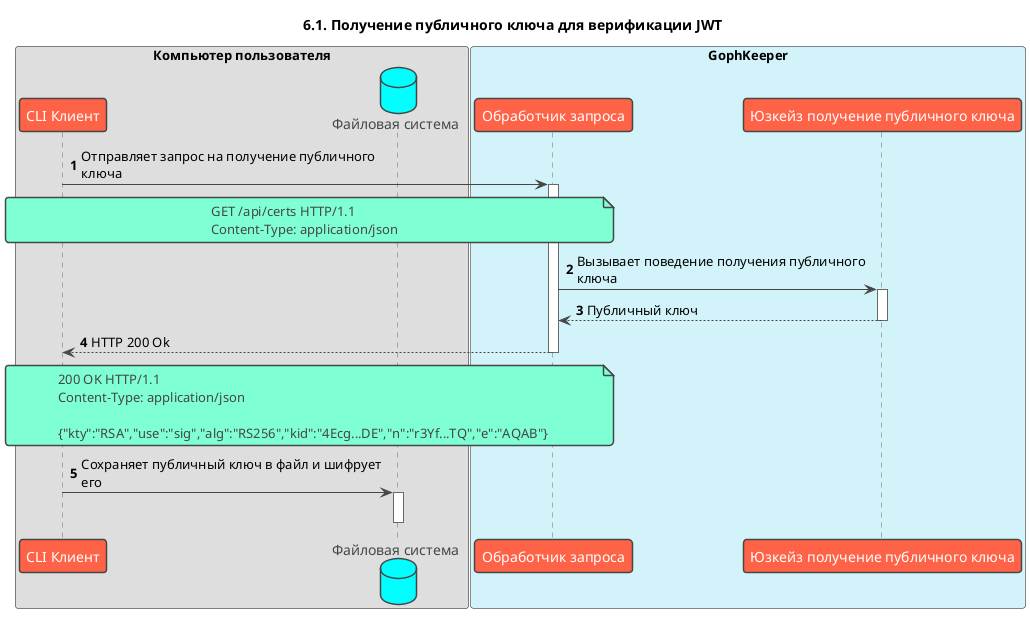 @startuml
!theme vibrant
title: 6.1. Получение публичного ключа для верификации JWT
skinparam maxMessageSize 300
autonumber

box "Компьютер пользователя" #DEDEDE
    participant "CLI Клиент" as client
    database "Файловая система" as file
end box

box "GophKeeper" #d3f3fa
    participant "Обработчик запроса" as handler
    participant "Юзкейз получение публичного ключа" as auth
end box

client -> handler ++ : Отправляет запрос на получение публичного ключа
note over client, handler
    GET /api/certs HTTP/1.1
    Content-Type: application/json
end note

handler -> auth ++ : Вызывает поведение получения публичного ключа
return Публичный ключ
return HTTP 200 Ok
note over client, handler
    200 OK HTTP/1.1
    Content-Type: application/json

    {"kty":"RSA","use":"sig","alg":"RS256","kid":"4Ecg...DE","n":"r3Yf...TQ","e":"AQAB"} 
end note
client -> file: Сохраняет публичный ключ в файл и шифрует его
activate file
deactivate file 
@enduml